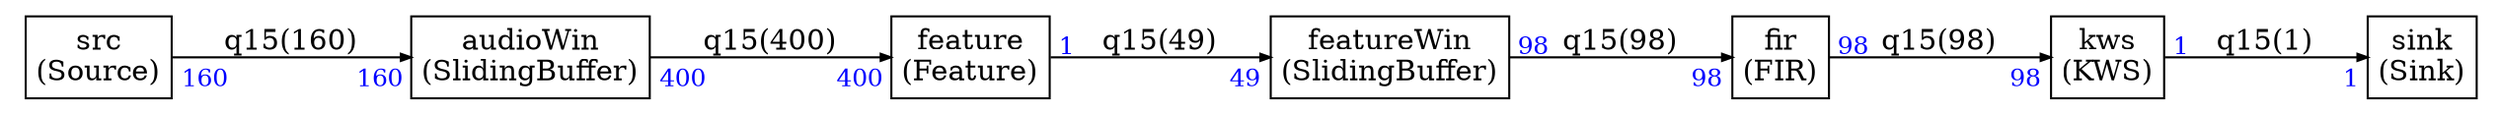 


digraph structs {
    node [shape=plaintext]
    rankdir=LR
    edge [arrowsize=0.5]
    fontname="times"


audioWin [label=<
<TABLE BORDER="0" CELLBORDER="1" CELLSPACING="0" CELLPADDING="4">
  <TR>
    <TD ALIGN="CENTER" PORT="i">audioWin<BR/>(SlidingBuffer)</TD>
  </TR>
</TABLE>>];

feature [label=<
<TABLE BORDER="0" CELLBORDER="1" CELLSPACING="0" CELLPADDING="4">
  <TR>
    <TD ALIGN="CENTER" PORT="i">feature<BR/>(Feature)</TD>
  </TR>
</TABLE>>];

featureWin [label=<
<TABLE BORDER="0" CELLBORDER="1" CELLSPACING="0" CELLPADDING="4">
  <TR>
    <TD ALIGN="CENTER" PORT="i">featureWin<BR/>(SlidingBuffer)</TD>
  </TR>
</TABLE>>];

fir [label=<
<TABLE BORDER="0" CELLBORDER="1" CELLSPACING="0" CELLPADDING="4">
  <TR>
    <TD ALIGN="CENTER" PORT="i">fir<BR/>(FIR)</TD>
  </TR>
</TABLE>>];

kws [label=<
<TABLE BORDER="0" CELLBORDER="1" CELLSPACING="0" CELLPADDING="4">
  <TR>
    <TD ALIGN="CENTER" PORT="i">kws<BR/>(KWS)</TD>
  </TR>
</TABLE>>];

sink [label=<
<TABLE BORDER="0" CELLBORDER="1" CELLSPACING="0" CELLPADDING="4">
  <TR>
    <TD ALIGN="CENTER" PORT="i">sink<BR/>(Sink)</TD>
  </TR>
</TABLE>>];

src [label=<
<TABLE BORDER="0" CELLBORDER="1" CELLSPACING="0" CELLPADDING="4">
  <TR>
    <TD ALIGN="CENTER" PORT="i">src<BR/>(Source)</TD>
  </TR>
</TABLE>>];



src:i -> audioWin:i [headlabel=<
<TABLE BORDER="0" CELLPADDING="2"><TR><TD><FONT COLOR="blue" POINT-SIZE="12.0" >160</FONT>
</TD></TR></TABLE>>,taillabel=<
<TABLE BORDER="0" CELLPADDING="2"><TR><TD><FONT COLOR="blue" POINT-SIZE="12.0" >160</FONT>
</TD></TR></TABLE>>,label="q15(160)"]

audioWin:i -> feature:i [headlabel=<
<TABLE BORDER="0" CELLPADDING="2"><TR><TD><FONT COLOR="blue" POINT-SIZE="12.0" >400</FONT>
</TD></TR></TABLE>>,taillabel=<
<TABLE BORDER="0" CELLPADDING="2"><TR><TD><FONT COLOR="blue" POINT-SIZE="12.0" >400</FONT>
</TD></TR></TABLE>>,label="q15(400)"]

feature:i -> featureWin:i [headlabel=<
<TABLE BORDER="0" CELLPADDING="2"><TR><TD><FONT COLOR="blue" POINT-SIZE="12.0" >49</FONT>
</TD></TR></TABLE>>,taillabel=<
<TABLE BORDER="0" CELLPADDING="2"><TR><TD><FONT COLOR="blue" POINT-SIZE="12.0" >1</FONT>
</TD></TR></TABLE>>,label="q15(49)"]

featureWin:i -> fir:i [headlabel=<
<TABLE BORDER="0" CELLPADDING="2"><TR><TD><FONT COLOR="blue" POINT-SIZE="12.0" >98</FONT>
</TD></TR></TABLE>>,taillabel=<
<TABLE BORDER="0" CELLPADDING="2"><TR><TD><FONT COLOR="blue" POINT-SIZE="12.0" >98</FONT>
</TD></TR></TABLE>>,label="q15(98)"]

fir:i -> kws:i [headlabel=<
<TABLE BORDER="0" CELLPADDING="2"><TR><TD><FONT COLOR="blue" POINT-SIZE="12.0" >98</FONT>
</TD></TR></TABLE>>,taillabel=<
<TABLE BORDER="0" CELLPADDING="2"><TR><TD><FONT COLOR="blue" POINT-SIZE="12.0" >98</FONT>
</TD></TR></TABLE>>,label="q15(98)"]

kws:i -> sink:i [headlabel=<
<TABLE BORDER="0" CELLPADDING="2"><TR><TD><FONT COLOR="blue" POINT-SIZE="12.0" >1</FONT>
</TD></TR></TABLE>>,taillabel=<
<TABLE BORDER="0" CELLPADDING="2"><TR><TD><FONT COLOR="blue" POINT-SIZE="12.0" >1</FONT>
</TD></TR></TABLE>>,label="q15(1)"]


}
